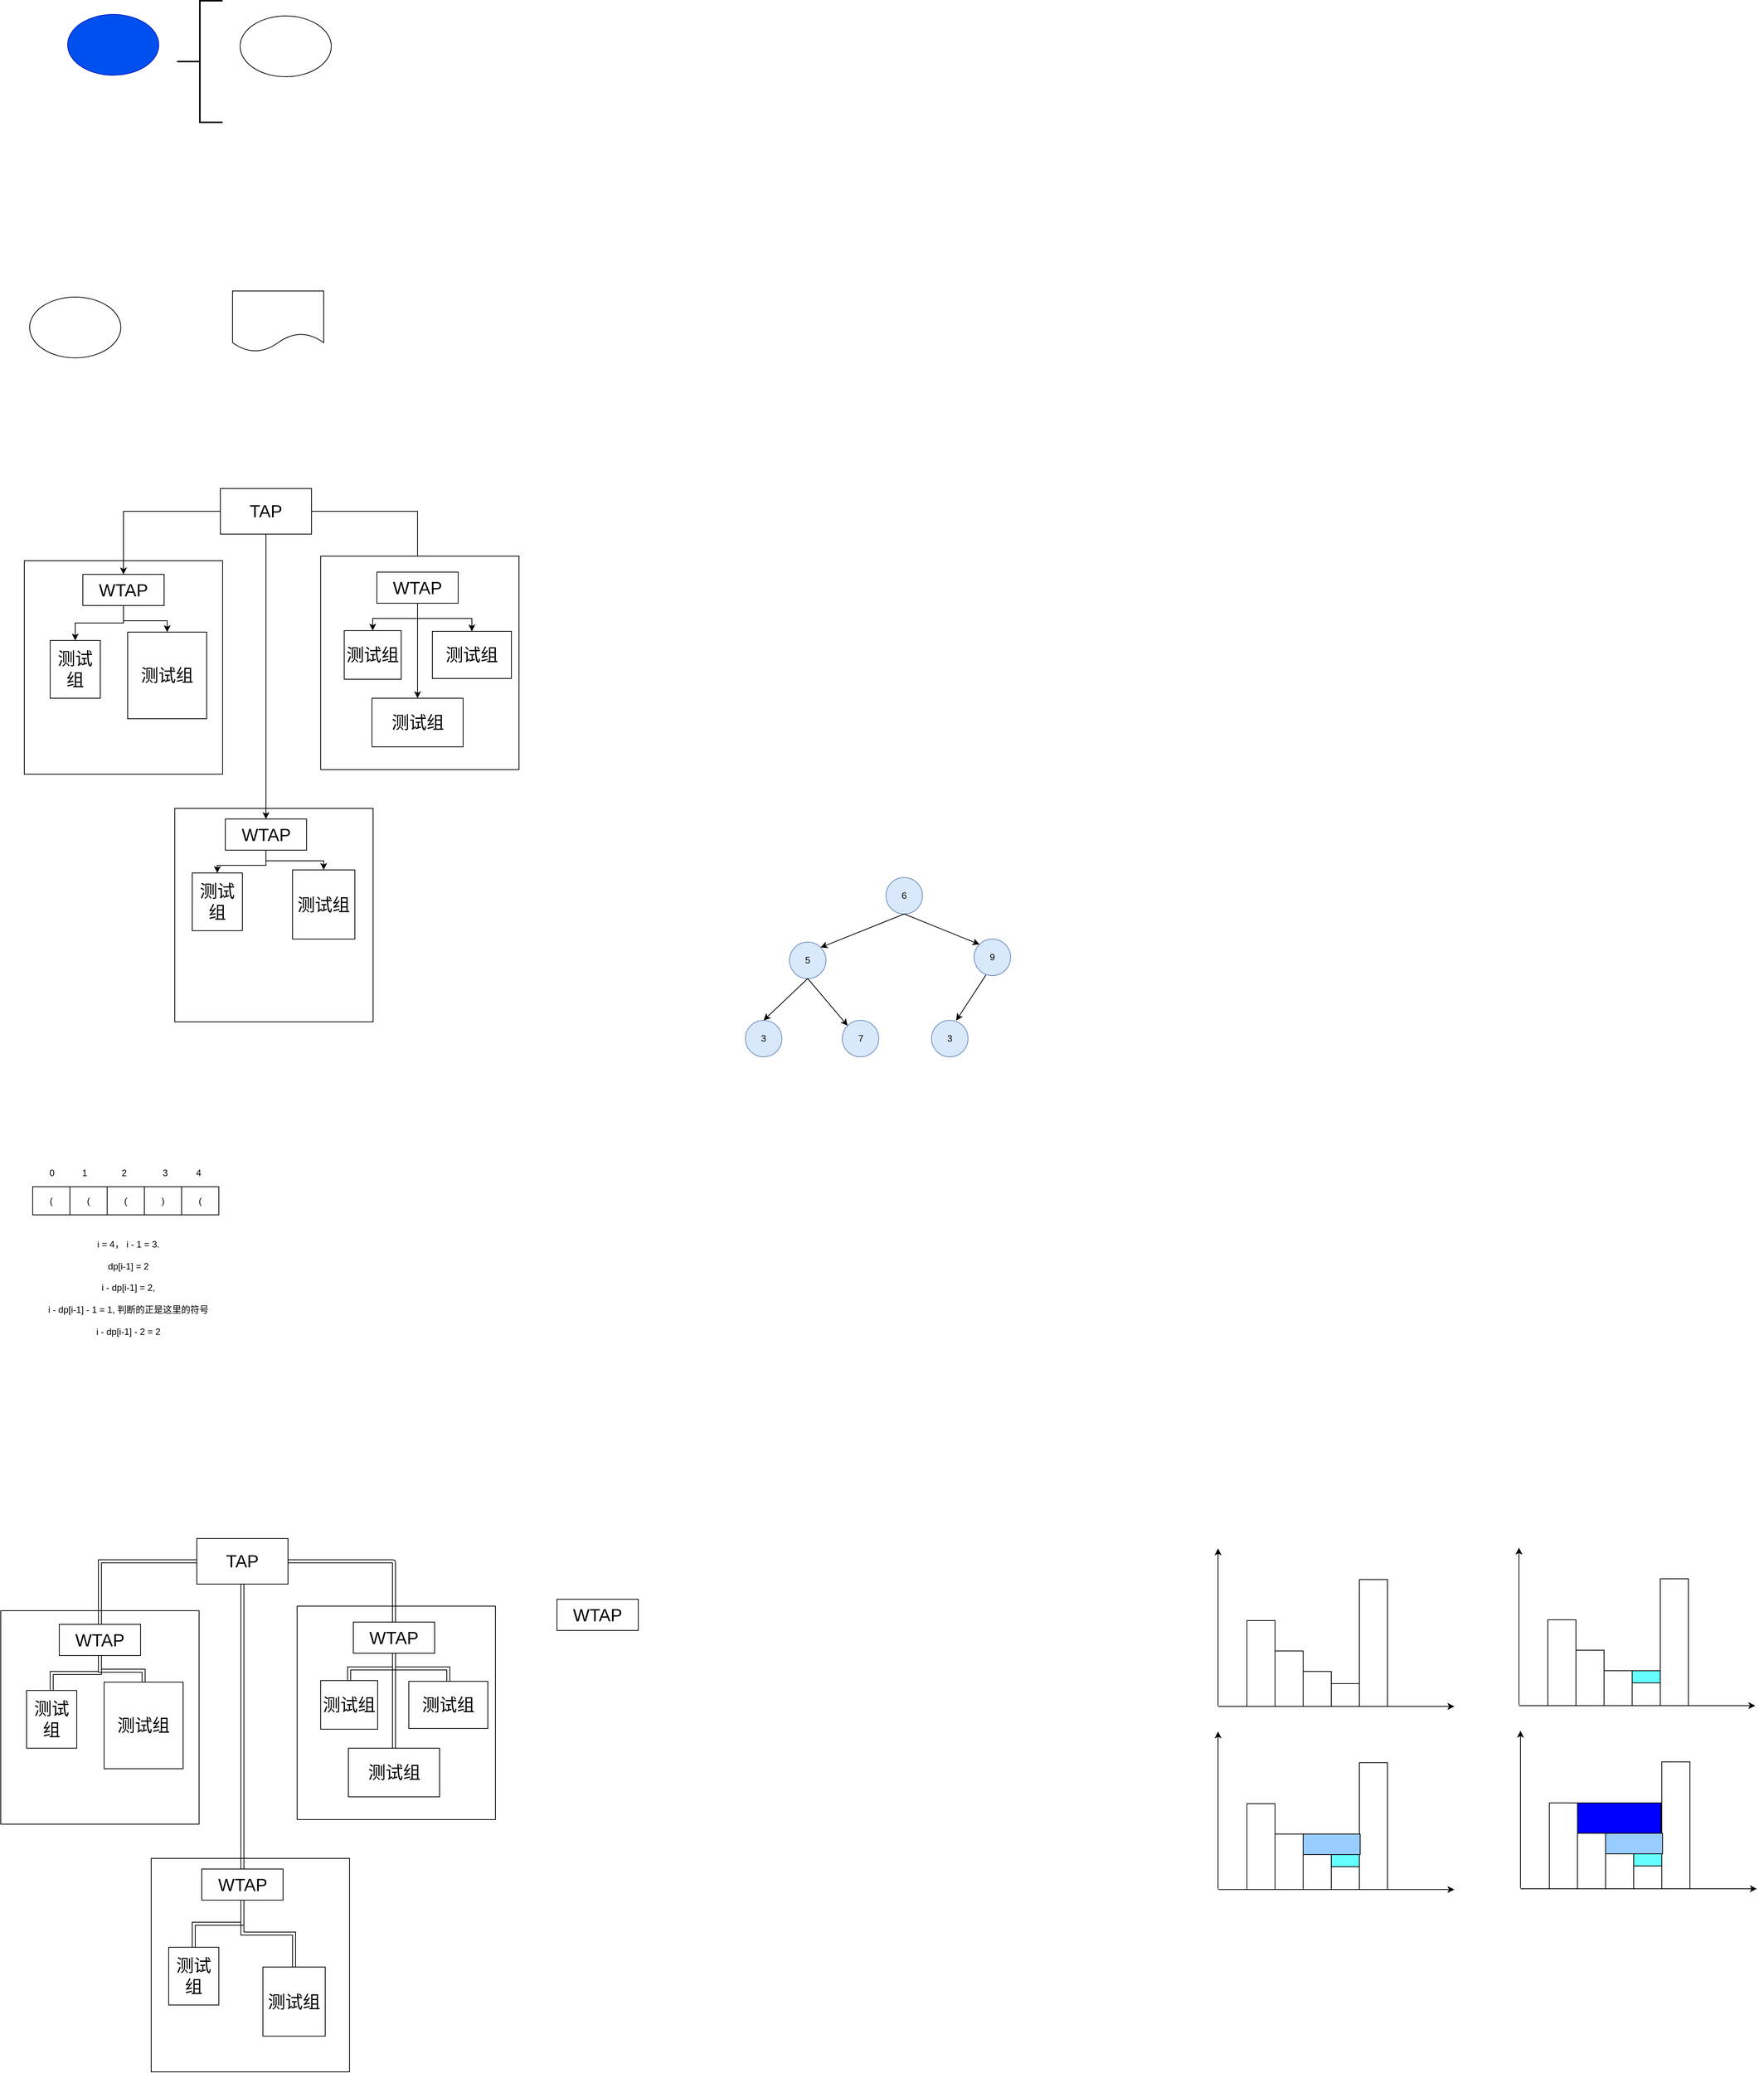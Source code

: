 <mxfile version="14.5.4" type="github">
  <diagram id="HL5FU7b5v3GHtU7pl1D0" name="Page-1">
    <mxGraphModel dx="944" dy="1648" grid="0" gridSize="10" guides="1" tooltips="1" connect="1" arrows="0" fold="1" page="1" pageScale="1" pageWidth="827" pageHeight="1169" math="0" shadow="0">
      <root>
        <mxCell id="0" />
        <mxCell id="1" parent="0" />
        <mxCell id="2PGr2bW_7u09328AlTzU-21" value="" style="rounded=0;whiteSpace=wrap;html=1;" parent="1" vertex="1">
          <mxGeometry x="140" y="-97" width="261" height="281" as="geometry" />
        </mxCell>
        <mxCell id="xoODFnLUPFO7UlEcx-ut-1" value="" style="ellipse;whiteSpace=wrap;html=1;fillColor=#0050ef;strokeColor=#001DBC;fontColor=#ffffff;" parent="1" vertex="1">
          <mxGeometry x="197" y="-816" width="120" height="80" as="geometry" />
        </mxCell>
        <mxCell id="9Wrrad7oVjnx4bKwL_T1-1" value="" style="strokeWidth=2;html=1;shape=mxgraph.flowchart.annotation_2;align=left;labelPosition=right;pointerEvents=1;" parent="1" vertex="1">
          <mxGeometry x="341" y="-834" width="60" height="160" as="geometry" />
        </mxCell>
        <mxCell id="L5w4uZSqszy5Lv5xO5T8-1" value="" style="ellipse;whiteSpace=wrap;html=1;" parent="1" vertex="1">
          <mxGeometry x="424" y="-814" width="120" height="80" as="geometry" />
        </mxCell>
        <mxCell id="meW8NayXHioV1tvIMYQ5-1" value="" style="ellipse;whiteSpace=wrap;html=1;" parent="1" vertex="1">
          <mxGeometry x="147" y="-444" width="120" height="80" as="geometry" />
        </mxCell>
        <mxCell id="meW8NayXHioV1tvIMYQ5-2" value="" style="shape=document;whiteSpace=wrap;html=1;boundedLbl=1;" parent="1" vertex="1">
          <mxGeometry x="414" y="-452" width="120" height="80" as="geometry" />
        </mxCell>
        <mxCell id="2PGr2bW_7u09328AlTzU-2" value="" style="rounded=0;whiteSpace=wrap;html=1;" parent="1" vertex="1">
          <mxGeometry x="338" y="229" width="261" height="281" as="geometry" />
        </mxCell>
        <mxCell id="2PGr2bW_7u09328AlTzU-33" style="edgeStyle=orthogonalEdgeStyle;rounded=0;orthogonalLoop=1;jettySize=auto;html=1;" parent="1" source="2PGr2bW_7u09328AlTzU-5" target="2PGr2bW_7u09328AlTzU-6" edge="1">
          <mxGeometry relative="1" as="geometry" />
        </mxCell>
        <mxCell id="2PGr2bW_7u09328AlTzU-35" style="edgeStyle=orthogonalEdgeStyle;rounded=0;orthogonalLoop=1;jettySize=auto;html=1;" parent="1" source="2PGr2bW_7u09328AlTzU-5" target="2PGr2bW_7u09328AlTzU-10" edge="1">
          <mxGeometry relative="1" as="geometry" />
        </mxCell>
        <mxCell id="2PGr2bW_7u09328AlTzU-41" style="edgeStyle=orthogonalEdgeStyle;rounded=0;orthogonalLoop=1;jettySize=auto;html=1;exitX=0.5;exitY=1;exitDx=0;exitDy=0;" parent="1" source="2PGr2bW_7u09328AlTzU-5" target="2PGr2bW_7u09328AlTzU-22" edge="1">
          <mxGeometry relative="1" as="geometry" />
        </mxCell>
        <mxCell id="2PGr2bW_7u09328AlTzU-5" value="&lt;font style=&quot;font-size: 23px&quot;&gt;TAP&lt;/font&gt;" style="rounded=0;whiteSpace=wrap;html=1;" parent="1" vertex="1">
          <mxGeometry x="398" y="-192" width="120" height="60" as="geometry" />
        </mxCell>
        <mxCell id="2PGr2bW_7u09328AlTzU-39" style="edgeStyle=orthogonalEdgeStyle;rounded=0;orthogonalLoop=1;jettySize=auto;html=1;entryX=0.5;entryY=0;entryDx=0;entryDy=0;" parent="1" source="2PGr2bW_7u09328AlTzU-6" target="2PGr2bW_7u09328AlTzU-7" edge="1">
          <mxGeometry relative="1" as="geometry" />
        </mxCell>
        <mxCell id="2PGr2bW_7u09328AlTzU-40" style="edgeStyle=orthogonalEdgeStyle;rounded=0;orthogonalLoop=1;jettySize=auto;html=1;entryX=0.5;entryY=0;entryDx=0;entryDy=0;" parent="1" source="2PGr2bW_7u09328AlTzU-6" target="2PGr2bW_7u09328AlTzU-8" edge="1">
          <mxGeometry relative="1" as="geometry" />
        </mxCell>
        <mxCell id="2PGr2bW_7u09328AlTzU-6" value="&lt;font style=&quot;font-size: 23px&quot;&gt;WTAP&lt;/font&gt;" style="rounded=0;whiteSpace=wrap;html=1;" parent="1" vertex="1">
          <mxGeometry x="217" y="-79" width="107" height="41" as="geometry" />
        </mxCell>
        <mxCell id="2PGr2bW_7u09328AlTzU-7" value="&lt;span style=&quot;font-size: 23px&quot;&gt;测试组&lt;/span&gt;" style="rounded=0;whiteSpace=wrap;html=1;" parent="1" vertex="1">
          <mxGeometry x="174" y="8" width="66" height="76" as="geometry" />
        </mxCell>
        <mxCell id="2PGr2bW_7u09328AlTzU-8" value="&lt;span style=&quot;font-size: 23px&quot;&gt;测试组&lt;/span&gt;" style="rounded=0;whiteSpace=wrap;html=1;" parent="1" vertex="1">
          <mxGeometry x="276" y="-3" width="104" height="114" as="geometry" />
        </mxCell>
        <mxCell id="2PGr2bW_7u09328AlTzU-9" value="" style="rounded=0;whiteSpace=wrap;html=1;" parent="1" vertex="1">
          <mxGeometry x="530" y="-103" width="261" height="281" as="geometry" />
        </mxCell>
        <mxCell id="2PGr2bW_7u09328AlTzU-36" style="edgeStyle=orthogonalEdgeStyle;rounded=0;orthogonalLoop=1;jettySize=auto;html=1;entryX=0.5;entryY=0;entryDx=0;entryDy=0;" parent="1" source="2PGr2bW_7u09328AlTzU-10" target="2PGr2bW_7u09328AlTzU-11" edge="1">
          <mxGeometry relative="1" as="geometry" />
        </mxCell>
        <mxCell id="2PGr2bW_7u09328AlTzU-37" style="edgeStyle=orthogonalEdgeStyle;rounded=0;orthogonalLoop=1;jettySize=auto;html=1;entryX=0.5;entryY=0;entryDx=0;entryDy=0;" parent="1" source="2PGr2bW_7u09328AlTzU-10" target="2PGr2bW_7u09328AlTzU-12" edge="1">
          <mxGeometry relative="1" as="geometry" />
        </mxCell>
        <mxCell id="2PGr2bW_7u09328AlTzU-38" style="edgeStyle=orthogonalEdgeStyle;rounded=0;orthogonalLoop=1;jettySize=auto;html=1;exitX=0.5;exitY=1;exitDx=0;exitDy=0;" parent="1" source="2PGr2bW_7u09328AlTzU-10" target="2PGr2bW_7u09328AlTzU-29" edge="1">
          <mxGeometry relative="1" as="geometry" />
        </mxCell>
        <mxCell id="2PGr2bW_7u09328AlTzU-10" value="&lt;font style=&quot;font-size: 23px&quot;&gt;WTAP&lt;/font&gt;" style="rounded=0;whiteSpace=wrap;html=1;" parent="1" vertex="1">
          <mxGeometry x="604" y="-82" width="107" height="41" as="geometry" />
        </mxCell>
        <mxCell id="2PGr2bW_7u09328AlTzU-11" value="&lt;span style=&quot;font-size: 23px&quot;&gt;测试组&lt;/span&gt;" style="rounded=0;whiteSpace=wrap;html=1;" parent="1" vertex="1">
          <mxGeometry x="561" y="-5" width="75" height="64" as="geometry" />
        </mxCell>
        <mxCell id="2PGr2bW_7u09328AlTzU-12" value="&lt;span style=&quot;font-size: 23px&quot;&gt;测试组&lt;/span&gt;" style="rounded=0;whiteSpace=wrap;html=1;" parent="1" vertex="1">
          <mxGeometry x="677" y="-4" width="104" height="62" as="geometry" />
        </mxCell>
        <mxCell id="2PGr2bW_7u09328AlTzU-42" style="edgeStyle=orthogonalEdgeStyle;rounded=0;orthogonalLoop=1;jettySize=auto;html=1;" parent="1" source="2PGr2bW_7u09328AlTzU-22" target="2PGr2bW_7u09328AlTzU-23" edge="1">
          <mxGeometry relative="1" as="geometry" />
        </mxCell>
        <mxCell id="2PGr2bW_7u09328AlTzU-43" style="edgeStyle=orthogonalEdgeStyle;rounded=0;orthogonalLoop=1;jettySize=auto;html=1;entryX=0.5;entryY=0;entryDx=0;entryDy=0;" parent="1" source="2PGr2bW_7u09328AlTzU-22" target="2PGr2bW_7u09328AlTzU-24" edge="1">
          <mxGeometry relative="1" as="geometry">
            <Array as="points">
              <mxPoint x="458" y="298" />
              <mxPoint x="534" y="298" />
            </Array>
          </mxGeometry>
        </mxCell>
        <mxCell id="2PGr2bW_7u09328AlTzU-22" value="&lt;font style=&quot;font-size: 23px&quot;&gt;WTAP&lt;/font&gt;" style="rounded=0;whiteSpace=wrap;html=1;" parent="1" vertex="1">
          <mxGeometry x="404.5" y="243" width="107" height="41" as="geometry" />
        </mxCell>
        <mxCell id="2PGr2bW_7u09328AlTzU-23" value="&lt;span style=&quot;font-size: 23px&quot;&gt;测试组&lt;/span&gt;" style="rounded=0;whiteSpace=wrap;html=1;" parent="1" vertex="1">
          <mxGeometry x="361" y="314" width="66" height="76" as="geometry" />
        </mxCell>
        <mxCell id="2PGr2bW_7u09328AlTzU-24" value="&lt;span style=&quot;font-size: 23px&quot;&gt;测试组&lt;/span&gt;" style="rounded=0;whiteSpace=wrap;html=1;" parent="1" vertex="1">
          <mxGeometry x="493" y="310" width="82" height="91" as="geometry" />
        </mxCell>
        <mxCell id="2PGr2bW_7u09328AlTzU-29" value="&lt;span style=&quot;font-size: 23px&quot;&gt;测试组&lt;/span&gt;" style="rounded=0;whiteSpace=wrap;html=1;" parent="1" vertex="1">
          <mxGeometry x="597.5" y="84" width="120" height="64" as="geometry" />
        </mxCell>
        <mxCell id="2PGr2bW_7u09328AlTzU-68" value="" style="rounded=0;whiteSpace=wrap;html=1;" parent="1" vertex="1">
          <mxGeometry x="109" y="1285" width="261" height="281" as="geometry" />
        </mxCell>
        <mxCell id="2PGr2bW_7u09328AlTzU-69" value="" style="rounded=0;whiteSpace=wrap;html=1;" parent="1" vertex="1">
          <mxGeometry x="307" y="1611" width="261" height="281" as="geometry" />
        </mxCell>
        <mxCell id="2PGr2bW_7u09328AlTzU-70" style="edgeStyle=orthogonalEdgeStyle;rounded=0;orthogonalLoop=1;jettySize=auto;html=1;shape=link;" parent="1" source="2PGr2bW_7u09328AlTzU-73" target="2PGr2bW_7u09328AlTzU-76" edge="1">
          <mxGeometry relative="1" as="geometry" />
        </mxCell>
        <mxCell id="2PGr2bW_7u09328AlTzU-72" style="edgeStyle=orthogonalEdgeStyle;rounded=0;orthogonalLoop=1;jettySize=auto;html=1;exitX=0.5;exitY=1;exitDx=0;exitDy=0;shape=link;" parent="1" source="2PGr2bW_7u09328AlTzU-73" target="2PGr2bW_7u09328AlTzU-88" edge="1">
          <mxGeometry relative="1" as="geometry" />
        </mxCell>
        <mxCell id="2PGr2bW_7u09328AlTzU-73" value="&lt;font style=&quot;font-size: 23px&quot;&gt;TAP&lt;/font&gt;" style="rounded=0;whiteSpace=wrap;html=1;" parent="1" vertex="1">
          <mxGeometry x="367" y="1190" width="120" height="60" as="geometry" />
        </mxCell>
        <mxCell id="2PGr2bW_7u09328AlTzU-74" style="edgeStyle=orthogonalEdgeStyle;rounded=0;orthogonalLoop=1;jettySize=auto;html=1;entryX=0.5;entryY=0;entryDx=0;entryDy=0;shape=link;" parent="1" source="2PGr2bW_7u09328AlTzU-76" target="2PGr2bW_7u09328AlTzU-77" edge="1">
          <mxGeometry relative="1" as="geometry" />
        </mxCell>
        <mxCell id="2PGr2bW_7u09328AlTzU-75" style="edgeStyle=orthogonalEdgeStyle;rounded=0;orthogonalLoop=1;jettySize=auto;html=1;entryX=0.5;entryY=0;entryDx=0;entryDy=0;shape=link;" parent="1" source="2PGr2bW_7u09328AlTzU-76" target="2PGr2bW_7u09328AlTzU-78" edge="1">
          <mxGeometry relative="1" as="geometry" />
        </mxCell>
        <mxCell id="2PGr2bW_7u09328AlTzU-76" value="&lt;font style=&quot;font-size: 23px&quot;&gt;WTAP&lt;/font&gt;" style="rounded=0;whiteSpace=wrap;html=1;" parent="1" vertex="1">
          <mxGeometry x="186" y="1303" width="107" height="41" as="geometry" />
        </mxCell>
        <mxCell id="2PGr2bW_7u09328AlTzU-77" value="&lt;span style=&quot;font-size: 23px&quot;&gt;测试组&lt;/span&gt;" style="rounded=0;whiteSpace=wrap;html=1;" parent="1" vertex="1">
          <mxGeometry x="143" y="1390" width="66" height="76" as="geometry" />
        </mxCell>
        <mxCell id="2PGr2bW_7u09328AlTzU-78" value="&lt;span style=&quot;font-size: 23px&quot;&gt;测试组&lt;/span&gt;" style="rounded=0;whiteSpace=wrap;html=1;" parent="1" vertex="1">
          <mxGeometry x="245" y="1379" width="104" height="114" as="geometry" />
        </mxCell>
        <mxCell id="2PGr2bW_7u09328AlTzU-79" value="" style="rounded=0;whiteSpace=wrap;html=1;" parent="1" vertex="1">
          <mxGeometry x="499" y="1279" width="261" height="281" as="geometry" />
        </mxCell>
        <mxCell id="2PGr2bW_7u09328AlTzU-80" style="edgeStyle=orthogonalEdgeStyle;rounded=0;orthogonalLoop=1;jettySize=auto;html=1;entryX=0.5;entryY=0;entryDx=0;entryDy=0;shape=link;" parent="1" source="2PGr2bW_7u09328AlTzU-83" target="2PGr2bW_7u09328AlTzU-84" edge="1">
          <mxGeometry relative="1" as="geometry" />
        </mxCell>
        <mxCell id="2PGr2bW_7u09328AlTzU-81" style="edgeStyle=orthogonalEdgeStyle;rounded=0;orthogonalLoop=1;jettySize=auto;html=1;entryX=0.5;entryY=0;entryDx=0;entryDy=0;shape=link;" parent="1" source="2PGr2bW_7u09328AlTzU-83" target="2PGr2bW_7u09328AlTzU-85" edge="1">
          <mxGeometry relative="1" as="geometry" />
        </mxCell>
        <mxCell id="2PGr2bW_7u09328AlTzU-82" style="edgeStyle=orthogonalEdgeStyle;rounded=0;orthogonalLoop=1;jettySize=auto;html=1;exitX=0.5;exitY=1;exitDx=0;exitDy=0;shape=link;" parent="1" source="2PGr2bW_7u09328AlTzU-83" target="2PGr2bW_7u09328AlTzU-91" edge="1">
          <mxGeometry relative="1" as="geometry" />
        </mxCell>
        <mxCell id="2PGr2bW_7u09328AlTzU-83" value="&lt;font style=&quot;font-size: 23px&quot;&gt;WTAP&lt;/font&gt;" style="rounded=0;whiteSpace=wrap;html=1;" parent="1" vertex="1">
          <mxGeometry x="573" y="1300" width="107" height="41" as="geometry" />
        </mxCell>
        <mxCell id="2PGr2bW_7u09328AlTzU-84" value="&lt;span style=&quot;font-size: 23px&quot;&gt;测试组&lt;/span&gt;" style="rounded=0;whiteSpace=wrap;html=1;" parent="1" vertex="1">
          <mxGeometry x="530" y="1377" width="75" height="64" as="geometry" />
        </mxCell>
        <mxCell id="2PGr2bW_7u09328AlTzU-85" value="&lt;span style=&quot;font-size: 23px&quot;&gt;测试组&lt;/span&gt;" style="rounded=0;whiteSpace=wrap;html=1;" parent="1" vertex="1">
          <mxGeometry x="646" y="1378" width="104" height="62" as="geometry" />
        </mxCell>
        <mxCell id="2PGr2bW_7u09328AlTzU-86" style="edgeStyle=orthogonalEdgeStyle;rounded=0;orthogonalLoop=1;jettySize=auto;html=1;shape=link;" parent="1" source="2PGr2bW_7u09328AlTzU-88" target="2PGr2bW_7u09328AlTzU-89" edge="1">
          <mxGeometry relative="1" as="geometry" />
        </mxCell>
        <mxCell id="2PGr2bW_7u09328AlTzU-87" style="edgeStyle=orthogonalEdgeStyle;rounded=0;orthogonalLoop=1;jettySize=auto;html=1;entryX=0.5;entryY=0;entryDx=0;entryDy=0;shape=link;" parent="1" source="2PGr2bW_7u09328AlTzU-88" target="2PGr2bW_7u09328AlTzU-90" edge="1">
          <mxGeometry relative="1" as="geometry" />
        </mxCell>
        <mxCell id="2PGr2bW_7u09328AlTzU-88" value="&lt;font style=&quot;font-size: 23px&quot;&gt;WTAP&lt;/font&gt;" style="rounded=0;whiteSpace=wrap;html=1;" parent="1" vertex="1">
          <mxGeometry x="373.5" y="1625" width="107" height="41" as="geometry" />
        </mxCell>
        <mxCell id="2PGr2bW_7u09328AlTzU-89" value="&lt;span style=&quot;font-size: 23px&quot;&gt;测试组&lt;/span&gt;" style="rounded=0;whiteSpace=wrap;html=1;" parent="1" vertex="1">
          <mxGeometry x="330" y="1728" width="66" height="76" as="geometry" />
        </mxCell>
        <mxCell id="2PGr2bW_7u09328AlTzU-90" value="&lt;span style=&quot;font-size: 23px&quot;&gt;测试组&lt;/span&gt;" style="rounded=0;whiteSpace=wrap;html=1;" parent="1" vertex="1">
          <mxGeometry x="454" y="1754" width="82" height="91" as="geometry" />
        </mxCell>
        <mxCell id="2PGr2bW_7u09328AlTzU-91" value="&lt;span style=&quot;font-size: 23px&quot;&gt;测试组&lt;/span&gt;" style="rounded=0;whiteSpace=wrap;html=1;" parent="1" vertex="1">
          <mxGeometry x="566.5" y="1466" width="120" height="64" as="geometry" />
        </mxCell>
        <mxCell id="2PGr2bW_7u09328AlTzU-92" style="edgeStyle=orthogonalEdgeStyle;shape=link;rounded=1;orthogonalLoop=1;jettySize=auto;html=1;exitX=1;exitY=0.5;exitDx=0;exitDy=0;entryX=0.5;entryY=0;entryDx=0;entryDy=0;strokeColor=#000000;" parent="1" source="2PGr2bW_7u09328AlTzU-73" target="2PGr2bW_7u09328AlTzU-83" edge="1">
          <mxGeometry relative="1" as="geometry" />
        </mxCell>
        <mxCell id="2PGr2bW_7u09328AlTzU-93" value="&lt;font style=&quot;font-size: 23px&quot;&gt;WTAP&lt;/font&gt;" style="rounded=0;whiteSpace=wrap;html=1;" parent="1" vertex="1">
          <mxGeometry x="841" y="1270" width="107" height="41" as="geometry" />
        </mxCell>
        <mxCell id="OvFYzg-nlbuzujg0oCb5-4" value="(" style="rounded=0;whiteSpace=wrap;html=1;" parent="1" vertex="1">
          <mxGeometry x="151" y="727" width="49" height="37" as="geometry" />
        </mxCell>
        <mxCell id="OvFYzg-nlbuzujg0oCb5-5" value="(" style="rounded=0;whiteSpace=wrap;html=1;" parent="1" vertex="1">
          <mxGeometry x="200" y="727" width="49" height="37" as="geometry" />
        </mxCell>
        <mxCell id="OvFYzg-nlbuzujg0oCb5-6" value=")" style="rounded=0;whiteSpace=wrap;html=1;" parent="1" vertex="1">
          <mxGeometry x="298" y="727" width="49" height="37" as="geometry" />
        </mxCell>
        <mxCell id="OvFYzg-nlbuzujg0oCb5-7" value="(" style="rounded=0;whiteSpace=wrap;html=1;" parent="1" vertex="1">
          <mxGeometry x="249" y="727" width="49" height="37" as="geometry" />
        </mxCell>
        <mxCell id="OvFYzg-nlbuzujg0oCb5-9" value="(" style="rounded=0;whiteSpace=wrap;html=1;" parent="1" vertex="1">
          <mxGeometry x="347" y="727" width="49" height="37" as="geometry" />
        </mxCell>
        <mxCell id="OvFYzg-nlbuzujg0oCb5-11" value="0" style="text;html=1;align=center;verticalAlign=middle;resizable=0;points=[];autosize=1;" parent="1" vertex="1">
          <mxGeometry x="167.5" y="700" width="16" height="18" as="geometry" />
        </mxCell>
        <mxCell id="OvFYzg-nlbuzujg0oCb5-12" value="1" style="text;html=1;align=center;verticalAlign=middle;resizable=0;points=[];autosize=1;" parent="1" vertex="1">
          <mxGeometry x="211" y="700" width="16" height="18" as="geometry" />
        </mxCell>
        <mxCell id="OvFYzg-nlbuzujg0oCb5-13" value="2" style="text;html=1;align=center;verticalAlign=middle;resizable=0;points=[];autosize=1;" parent="1" vertex="1">
          <mxGeometry x="262.5" y="700" width="16" height="18" as="geometry" />
        </mxCell>
        <mxCell id="OvFYzg-nlbuzujg0oCb5-14" value="3" style="text;html=1;align=center;verticalAlign=middle;resizable=0;points=[];autosize=1;" parent="1" vertex="1">
          <mxGeometry x="317" y="700" width="16" height="18" as="geometry" />
        </mxCell>
        <mxCell id="OvFYzg-nlbuzujg0oCb5-15" value="4" style="text;html=1;align=center;verticalAlign=middle;resizable=0;points=[];autosize=1;" parent="1" vertex="1">
          <mxGeometry x="361" y="700" width="16" height="18" as="geometry" />
        </mxCell>
        <mxCell id="OvFYzg-nlbuzujg0oCb5-16" value="&lt;br&gt;&lt;br&gt;&lt;br&gt;" style="text;html=1;align=center;verticalAlign=middle;resizable=0;points=[];autosize=1;" parent="1" vertex="1">
          <mxGeometry x="202" y="781" width="10" height="45" as="geometry" />
        </mxCell>
        <mxCell id="OvFYzg-nlbuzujg0oCb5-17" value="i = 4， i - 1 = 3.&lt;br&gt;&lt;br&gt;dp[i-1] = 2&lt;br&gt;&lt;br&gt;i - dp[i-1] = 2,&lt;br&gt;&lt;br&gt;i - dp[i-1] - 1 = 1, 判断的正是这里的符号&lt;br&gt;&lt;br&gt;i - dp[i-1] - 2 = 2" style="text;html=1;strokeColor=none;fillColor=none;align=center;verticalAlign=middle;whiteSpace=wrap;rounded=0;" parent="1" vertex="1">
          <mxGeometry x="156" y="778" width="242" height="163" as="geometry" />
        </mxCell>
        <mxCell id="QxWfKdQQFuDrmjM4ranz-2" value="" style="endArrow=classic;html=1;" parent="1" edge="1">
          <mxGeometry width="50" height="50" relative="1" as="geometry">
            <mxPoint x="1711" y="1411" as="sourcePoint" />
            <mxPoint x="2022" y="1411" as="targetPoint" />
          </mxGeometry>
        </mxCell>
        <mxCell id="QxWfKdQQFuDrmjM4ranz-3" value="" style="endArrow=classic;html=1;" parent="1" edge="1">
          <mxGeometry width="50" height="50" relative="1" as="geometry">
            <mxPoint x="1711" y="1410" as="sourcePoint" />
            <mxPoint x="1711" y="1203" as="targetPoint" />
          </mxGeometry>
        </mxCell>
        <mxCell id="QxWfKdQQFuDrmjM4ranz-4" value="" style="rounded=0;whiteSpace=wrap;html=1;" parent="1" vertex="1">
          <mxGeometry x="1749" y="1298" width="37" height="113" as="geometry" />
        </mxCell>
        <mxCell id="QxWfKdQQFuDrmjM4ranz-5" value="" style="rounded=0;whiteSpace=wrap;html=1;" parent="1" vertex="1">
          <mxGeometry x="1786" y="1338" width="37" height="73" as="geometry" />
        </mxCell>
        <mxCell id="QxWfKdQQFuDrmjM4ranz-6" value="" style="rounded=0;whiteSpace=wrap;html=1;" parent="1" vertex="1">
          <mxGeometry x="1823" y="1365" width="37" height="46" as="geometry" />
        </mxCell>
        <mxCell id="QxWfKdQQFuDrmjM4ranz-7" value="" style="rounded=0;whiteSpace=wrap;html=1;" parent="1" vertex="1">
          <mxGeometry x="1860" y="1381" width="37" height="30" as="geometry" />
        </mxCell>
        <mxCell id="QxWfKdQQFuDrmjM4ranz-8" value="" style="rounded=0;whiteSpace=wrap;html=1;" parent="1" vertex="1">
          <mxGeometry x="1897" y="1244" width="37" height="167" as="geometry" />
        </mxCell>
        <mxCell id="QxWfKdQQFuDrmjM4ranz-9" value="" style="endArrow=classic;html=1;" parent="1" edge="1">
          <mxGeometry width="50" height="50" relative="1" as="geometry">
            <mxPoint x="2107" y="1410" as="sourcePoint" />
            <mxPoint x="2418" y="1410" as="targetPoint" />
          </mxGeometry>
        </mxCell>
        <mxCell id="QxWfKdQQFuDrmjM4ranz-10" value="" style="endArrow=classic;html=1;" parent="1" edge="1">
          <mxGeometry width="50" height="50" relative="1" as="geometry">
            <mxPoint x="2107" y="1409" as="sourcePoint" />
            <mxPoint x="2107" y="1202" as="targetPoint" />
          </mxGeometry>
        </mxCell>
        <mxCell id="QxWfKdQQFuDrmjM4ranz-11" value="" style="rounded=0;whiteSpace=wrap;html=1;" parent="1" vertex="1">
          <mxGeometry x="2145" y="1297" width="37" height="113" as="geometry" />
        </mxCell>
        <mxCell id="QxWfKdQQFuDrmjM4ranz-12" value="" style="rounded=0;whiteSpace=wrap;html=1;" parent="1" vertex="1">
          <mxGeometry x="2182" y="1337" width="37" height="73" as="geometry" />
        </mxCell>
        <mxCell id="QxWfKdQQFuDrmjM4ranz-13" value="" style="rounded=0;whiteSpace=wrap;html=1;" parent="1" vertex="1">
          <mxGeometry x="2219" y="1364" width="37" height="46" as="geometry" />
        </mxCell>
        <mxCell id="QxWfKdQQFuDrmjM4ranz-14" value="" style="rounded=0;whiteSpace=wrap;html=1;" parent="1" vertex="1">
          <mxGeometry x="2256" y="1380" width="37" height="30" as="geometry" />
        </mxCell>
        <mxCell id="QxWfKdQQFuDrmjM4ranz-15" value="" style="rounded=0;whiteSpace=wrap;html=1;" parent="1" vertex="1">
          <mxGeometry x="2293" y="1243" width="37" height="167" as="geometry" />
        </mxCell>
        <mxCell id="QxWfKdQQFuDrmjM4ranz-16" value="" style="rounded=0;whiteSpace=wrap;html=1;fillColor=#66FFFF;" parent="1" vertex="1">
          <mxGeometry x="2256" y="1364" width="37" height="16" as="geometry" />
        </mxCell>
        <mxCell id="QxWfKdQQFuDrmjM4ranz-17" value="" style="endArrow=classic;html=1;" parent="1" edge="1">
          <mxGeometry width="50" height="50" relative="1" as="geometry">
            <mxPoint x="1711" y="1652" as="sourcePoint" />
            <mxPoint x="2022" y="1652" as="targetPoint" />
          </mxGeometry>
        </mxCell>
        <mxCell id="QxWfKdQQFuDrmjM4ranz-18" value="" style="endArrow=classic;html=1;" parent="1" edge="1">
          <mxGeometry width="50" height="50" relative="1" as="geometry">
            <mxPoint x="1711" y="1651" as="sourcePoint" />
            <mxPoint x="1711" y="1444" as="targetPoint" />
          </mxGeometry>
        </mxCell>
        <mxCell id="QxWfKdQQFuDrmjM4ranz-19" value="" style="rounded=0;whiteSpace=wrap;html=1;" parent="1" vertex="1">
          <mxGeometry x="1749" y="1539" width="37" height="113" as="geometry" />
        </mxCell>
        <mxCell id="QxWfKdQQFuDrmjM4ranz-20" value="" style="rounded=0;whiteSpace=wrap;html=1;" parent="1" vertex="1">
          <mxGeometry x="1786" y="1579" width="37" height="73" as="geometry" />
        </mxCell>
        <mxCell id="QxWfKdQQFuDrmjM4ranz-21" value="" style="rounded=0;whiteSpace=wrap;html=1;" parent="1" vertex="1">
          <mxGeometry x="1823" y="1606" width="37" height="46" as="geometry" />
        </mxCell>
        <mxCell id="QxWfKdQQFuDrmjM4ranz-22" value="" style="rounded=0;whiteSpace=wrap;html=1;" parent="1" vertex="1">
          <mxGeometry x="1860" y="1622" width="37" height="30" as="geometry" />
        </mxCell>
        <mxCell id="QxWfKdQQFuDrmjM4ranz-23" value="" style="rounded=0;whiteSpace=wrap;html=1;" parent="1" vertex="1">
          <mxGeometry x="1897" y="1485" width="37" height="167" as="geometry" />
        </mxCell>
        <mxCell id="QxWfKdQQFuDrmjM4ranz-24" value="" style="rounded=0;whiteSpace=wrap;html=1;fillColor=#66FFFF;" parent="1" vertex="1">
          <mxGeometry x="1860" y="1606" width="37" height="16" as="geometry" />
        </mxCell>
        <mxCell id="QxWfKdQQFuDrmjM4ranz-25" value="" style="endArrow=classic;html=1;" parent="1" edge="1">
          <mxGeometry width="50" height="50" relative="1" as="geometry">
            <mxPoint x="2109" y="1651" as="sourcePoint" />
            <mxPoint x="2420" y="1651" as="targetPoint" />
          </mxGeometry>
        </mxCell>
        <mxCell id="QxWfKdQQFuDrmjM4ranz-26" value="" style="endArrow=classic;html=1;" parent="1" edge="1">
          <mxGeometry width="50" height="50" relative="1" as="geometry">
            <mxPoint x="2109" y="1650" as="sourcePoint" />
            <mxPoint x="2109" y="1443" as="targetPoint" />
          </mxGeometry>
        </mxCell>
        <mxCell id="QxWfKdQQFuDrmjM4ranz-27" value="" style="rounded=0;whiteSpace=wrap;html=1;" parent="1" vertex="1">
          <mxGeometry x="2147" y="1538" width="37" height="113" as="geometry" />
        </mxCell>
        <mxCell id="QxWfKdQQFuDrmjM4ranz-28" value="" style="rounded=0;whiteSpace=wrap;html=1;" parent="1" vertex="1">
          <mxGeometry x="2184" y="1578" width="37" height="73" as="geometry" />
        </mxCell>
        <mxCell id="QxWfKdQQFuDrmjM4ranz-29" value="" style="rounded=0;whiteSpace=wrap;html=1;" parent="1" vertex="1">
          <mxGeometry x="2221" y="1605" width="37" height="46" as="geometry" />
        </mxCell>
        <mxCell id="QxWfKdQQFuDrmjM4ranz-30" value="" style="rounded=0;whiteSpace=wrap;html=1;" parent="1" vertex="1">
          <mxGeometry x="2258" y="1621" width="37" height="30" as="geometry" />
        </mxCell>
        <mxCell id="QxWfKdQQFuDrmjM4ranz-31" value="" style="rounded=0;whiteSpace=wrap;html=1;" parent="1" vertex="1">
          <mxGeometry x="2295" y="1484" width="37" height="167" as="geometry" />
        </mxCell>
        <mxCell id="QxWfKdQQFuDrmjM4ranz-32" value="" style="rounded=0;whiteSpace=wrap;html=1;fillColor=#66FFFF;" parent="1" vertex="1">
          <mxGeometry x="2258" y="1605" width="37" height="16" as="geometry" />
        </mxCell>
        <mxCell id="QxWfKdQQFuDrmjM4ranz-33" value="" style="rounded=0;whiteSpace=wrap;html=1;fillColor=#99CCFF;" parent="1" vertex="1">
          <mxGeometry x="1823" y="1579" width="75" height="27" as="geometry" />
        </mxCell>
        <mxCell id="QxWfKdQQFuDrmjM4ranz-34" value="" style="rounded=0;whiteSpace=wrap;html=1;fillColor=#99CCFF;" parent="1" vertex="1">
          <mxGeometry x="2221" y="1578" width="75" height="27" as="geometry" />
        </mxCell>
        <mxCell id="QxWfKdQQFuDrmjM4ranz-35" value="" style="rounded=0;whiteSpace=wrap;html=1;fillColor=#0000FF;" parent="1" vertex="1">
          <mxGeometry x="2184" y="1538" width="110" height="40" as="geometry" />
        </mxCell>
        <mxCell id="Nl5bQeHUea7xx7B5sTll-2" value="6" style="ellipse;whiteSpace=wrap;html=1;aspect=fixed;comic=0;fillColor=#dae8fc;strokeColor=#6c8ebf;" vertex="1" parent="1">
          <mxGeometry x="1274" y="320" width="48" height="48" as="geometry" />
        </mxCell>
        <mxCell id="Nl5bQeHUea7xx7B5sTll-8" value="3" style="ellipse;whiteSpace=wrap;html=1;aspect=fixed;comic=0;fillColor=#dae8fc;strokeColor=#6c8ebf;" vertex="1" parent="1">
          <mxGeometry x="1334" y="508" width="48" height="48" as="geometry" />
        </mxCell>
        <mxCell id="Nl5bQeHUea7xx7B5sTll-9" value="7" style="ellipse;whiteSpace=wrap;html=1;aspect=fixed;comic=0;fillColor=#dae8fc;strokeColor=#6c8ebf;" vertex="1" parent="1">
          <mxGeometry x="1216.5" y="508" width="48" height="48" as="geometry" />
        </mxCell>
        <mxCell id="Nl5bQeHUea7xx7B5sTll-10" value="9" style="ellipse;whiteSpace=wrap;html=1;aspect=fixed;comic=0;fillColor=#dae8fc;strokeColor=#6c8ebf;" vertex="1" parent="1">
          <mxGeometry x="1390" y="401" width="48" height="48" as="geometry" />
        </mxCell>
        <mxCell id="Nl5bQeHUea7xx7B5sTll-12" value="3" style="ellipse;whiteSpace=wrap;html=1;aspect=fixed;comic=0;fillColor=#dae8fc;strokeColor=#6c8ebf;" vertex="1" parent="1">
          <mxGeometry x="1089" y="508" width="48" height="48" as="geometry" />
        </mxCell>
        <mxCell id="Nl5bQeHUea7xx7B5sTll-13" value="5" style="ellipse;whiteSpace=wrap;html=1;aspect=fixed;comic=0;fillColor=#dae8fc;strokeColor=#6c8ebf;" vertex="1" parent="1">
          <mxGeometry x="1147" y="405" width="48" height="48" as="geometry" />
        </mxCell>
        <mxCell id="Nl5bQeHUea7xx7B5sTll-17" value="" style="endArrow=classic;html=1;entryX=0.5;entryY=0;entryDx=0;entryDy=0;exitX=0.5;exitY=1;exitDx=0;exitDy=0;" edge="1" parent="1" source="Nl5bQeHUea7xx7B5sTll-13" target="Nl5bQeHUea7xx7B5sTll-12">
          <mxGeometry width="50" height="50" relative="1" as="geometry">
            <mxPoint x="1088" y="359" as="sourcePoint" />
            <mxPoint x="1166" y="449" as="targetPoint" />
          </mxGeometry>
        </mxCell>
        <mxCell id="Nl5bQeHUea7xx7B5sTll-18" value="" style="endArrow=classic;html=1;exitX=0.5;exitY=1;exitDx=0;exitDy=0;entryX=1;entryY=0;entryDx=0;entryDy=0;" edge="1" parent="1" source="Nl5bQeHUea7xx7B5sTll-2" target="Nl5bQeHUea7xx7B5sTll-13">
          <mxGeometry width="50" height="50" relative="1" as="geometry">
            <mxPoint x="1197" y="422" as="sourcePoint" />
            <mxPoint x="1247" y="372" as="targetPoint" />
          </mxGeometry>
        </mxCell>
        <mxCell id="Nl5bQeHUea7xx7B5sTll-19" value="" style="endArrow=classic;html=1;exitX=0.5;exitY=1;exitDx=0;exitDy=0;entryX=0;entryY=0;entryDx=0;entryDy=0;" edge="1" parent="1" source="Nl5bQeHUea7xx7B5sTll-13" target="Nl5bQeHUea7xx7B5sTll-9">
          <mxGeometry width="50" height="50" relative="1" as="geometry">
            <mxPoint x="1165" y="539" as="sourcePoint" />
            <mxPoint x="1215" y="489" as="targetPoint" />
          </mxGeometry>
        </mxCell>
        <mxCell id="Nl5bQeHUea7xx7B5sTll-20" value="" style="endArrow=classic;html=1;exitX=0.5;exitY=1;exitDx=0;exitDy=0;entryX=0;entryY=0;entryDx=0;entryDy=0;" edge="1" parent="1" source="Nl5bQeHUea7xx7B5sTll-2" target="Nl5bQeHUea7xx7B5sTll-10">
          <mxGeometry width="50" height="50" relative="1" as="geometry">
            <mxPoint x="1389" y="339" as="sourcePoint" />
            <mxPoint x="1439" y="289" as="targetPoint" />
          </mxGeometry>
        </mxCell>
        <mxCell id="Nl5bQeHUea7xx7B5sTll-21" value="" style="endArrow=classic;html=1;exitX=0.325;exitY=0.983;exitDx=0;exitDy=0;exitPerimeter=0;entryX=0.675;entryY=0.004;entryDx=0;entryDy=0;entryPerimeter=0;" edge="1" parent="1" source="Nl5bQeHUea7xx7B5sTll-10" target="Nl5bQeHUea7xx7B5sTll-8">
          <mxGeometry width="50" height="50" relative="1" as="geometry">
            <mxPoint x="1467" y="540" as="sourcePoint" />
            <mxPoint x="1517" y="490" as="targetPoint" />
          </mxGeometry>
        </mxCell>
      </root>
    </mxGraphModel>
  </diagram>
</mxfile>
